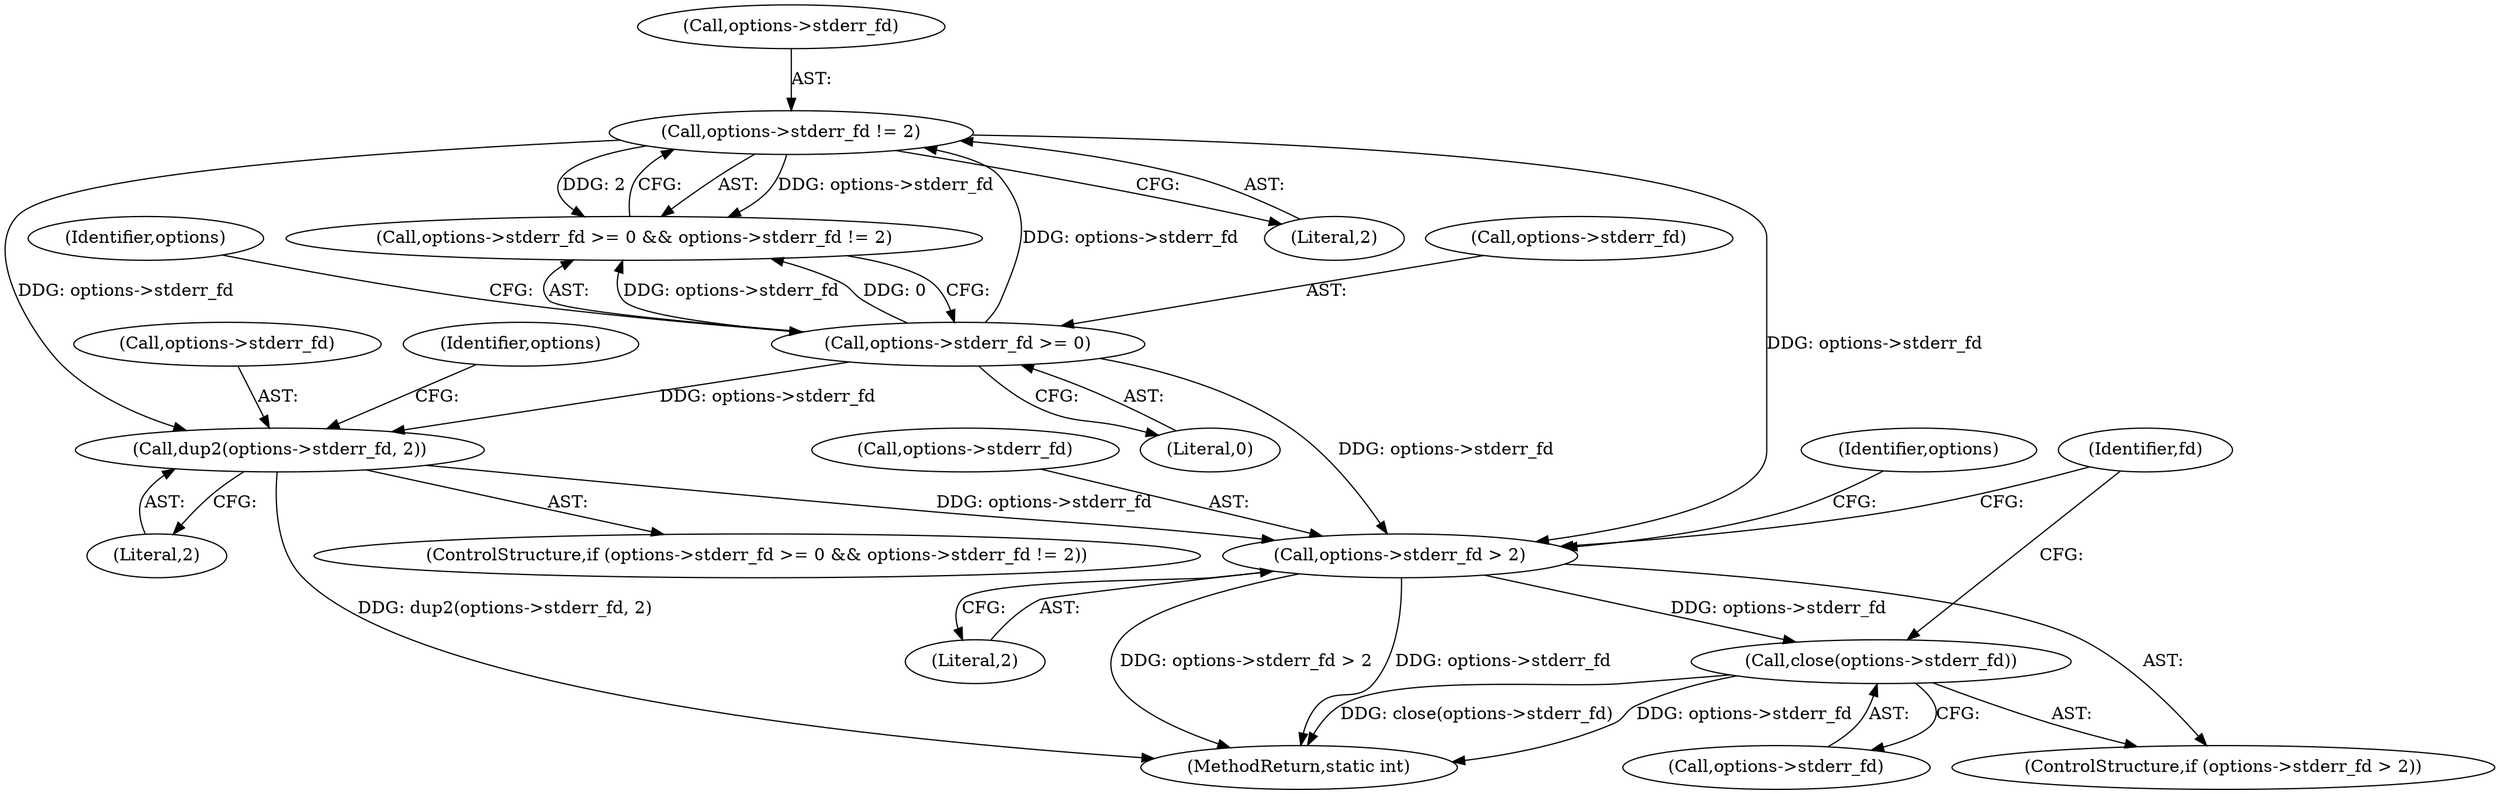 digraph "0_lxc_5c3fcae78b63ac9dd56e36075903921bd9461f9e@API" {
"1000648" [label="(Call,close(options->stderr_fd))"];
"1000643" [label="(Call,options->stderr_fd > 2)"];
"1000617" [label="(Call,dup2(options->stderr_fd, 2))"];
"1000612" [label="(Call,options->stderr_fd != 2)"];
"1000607" [label="(Call,options->stderr_fd >= 0)"];
"1000617" [label="(Call,dup2(options->stderr_fd, 2))"];
"1000642" [label="(ControlStructure,if (options->stderr_fd > 2))"];
"1000605" [label="(ControlStructure,if (options->stderr_fd >= 0 && options->stderr_fd != 2))"];
"1000649" [label="(Call,options->stderr_fd)"];
"1000621" [label="(Literal,2)"];
"1000614" [label="(Identifier,options)"];
"1000616" [label="(Literal,2)"];
"1000606" [label="(Call,options->stderr_fd >= 0 && options->stderr_fd != 2)"];
"1000608" [label="(Call,options->stderr_fd)"];
"1000650" [label="(Identifier,options)"];
"1000607" [label="(Call,options->stderr_fd >= 0)"];
"1000647" [label="(Literal,2)"];
"1000611" [label="(Literal,0)"];
"1000612" [label="(Call,options->stderr_fd != 2)"];
"1000643" [label="(Call,options->stderr_fd > 2)"];
"1000613" [label="(Call,options->stderr_fd)"];
"1000696" [label="(MethodReturn,static int)"];
"1000648" [label="(Call,close(options->stderr_fd))"];
"1000644" [label="(Call,options->stderr_fd)"];
"1000654" [label="(Identifier,fd)"];
"1000618" [label="(Call,options->stderr_fd)"];
"1000625" [label="(Identifier,options)"];
"1000648" -> "1000642"  [label="AST: "];
"1000648" -> "1000649"  [label="CFG: "];
"1000649" -> "1000648"  [label="AST: "];
"1000654" -> "1000648"  [label="CFG: "];
"1000648" -> "1000696"  [label="DDG: close(options->stderr_fd)"];
"1000648" -> "1000696"  [label="DDG: options->stderr_fd"];
"1000643" -> "1000648"  [label="DDG: options->stderr_fd"];
"1000643" -> "1000642"  [label="AST: "];
"1000643" -> "1000647"  [label="CFG: "];
"1000644" -> "1000643"  [label="AST: "];
"1000647" -> "1000643"  [label="AST: "];
"1000650" -> "1000643"  [label="CFG: "];
"1000654" -> "1000643"  [label="CFG: "];
"1000643" -> "1000696"  [label="DDG: options->stderr_fd > 2"];
"1000643" -> "1000696"  [label="DDG: options->stderr_fd"];
"1000617" -> "1000643"  [label="DDG: options->stderr_fd"];
"1000612" -> "1000643"  [label="DDG: options->stderr_fd"];
"1000607" -> "1000643"  [label="DDG: options->stderr_fd"];
"1000617" -> "1000605"  [label="AST: "];
"1000617" -> "1000621"  [label="CFG: "];
"1000618" -> "1000617"  [label="AST: "];
"1000621" -> "1000617"  [label="AST: "];
"1000625" -> "1000617"  [label="CFG: "];
"1000617" -> "1000696"  [label="DDG: dup2(options->stderr_fd, 2)"];
"1000612" -> "1000617"  [label="DDG: options->stderr_fd"];
"1000607" -> "1000617"  [label="DDG: options->stderr_fd"];
"1000612" -> "1000606"  [label="AST: "];
"1000612" -> "1000616"  [label="CFG: "];
"1000613" -> "1000612"  [label="AST: "];
"1000616" -> "1000612"  [label="AST: "];
"1000606" -> "1000612"  [label="CFG: "];
"1000612" -> "1000606"  [label="DDG: options->stderr_fd"];
"1000612" -> "1000606"  [label="DDG: 2"];
"1000607" -> "1000612"  [label="DDG: options->stderr_fd"];
"1000607" -> "1000606"  [label="AST: "];
"1000607" -> "1000611"  [label="CFG: "];
"1000608" -> "1000607"  [label="AST: "];
"1000611" -> "1000607"  [label="AST: "];
"1000614" -> "1000607"  [label="CFG: "];
"1000606" -> "1000607"  [label="CFG: "];
"1000607" -> "1000606"  [label="DDG: options->stderr_fd"];
"1000607" -> "1000606"  [label="DDG: 0"];
}
